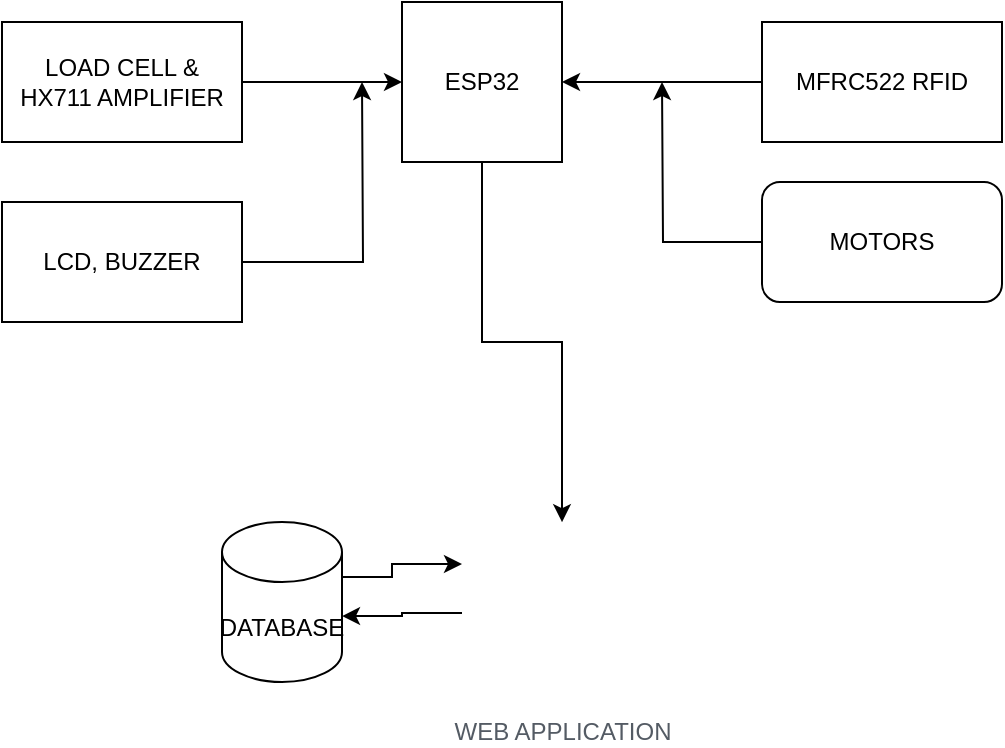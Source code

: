 <mxfile version="24.7.8">
  <diagram name="Page-1" id="mnzX3WkwDPug98Utxquo">
    <mxGraphModel dx="874" dy="558" grid="1" gridSize="10" guides="1" tooltips="1" connect="1" arrows="1" fold="1" page="1" pageScale="1" pageWidth="850" pageHeight="1100" math="0" shadow="0">
      <root>
        <mxCell id="0" />
        <mxCell id="1" parent="0" />
        <mxCell id="FbxUH1-o6mLs-0eBZnZ8-12" style="edgeStyle=orthogonalEdgeStyle;rounded=0;orthogonalLoop=1;jettySize=auto;html=1;exitX=0.5;exitY=1;exitDx=0;exitDy=0;" edge="1" parent="1" source="FbxUH1-o6mLs-0eBZnZ8-1" target="FbxUH1-o6mLs-0eBZnZ8-5">
          <mxGeometry relative="1" as="geometry" />
        </mxCell>
        <mxCell id="FbxUH1-o6mLs-0eBZnZ8-1" value="ESP32" style="whiteSpace=wrap;html=1;aspect=fixed;" vertex="1" parent="1">
          <mxGeometry x="290" y="150" width="80" height="80" as="geometry" />
        </mxCell>
        <mxCell id="FbxUH1-o6mLs-0eBZnZ8-8" style="edgeStyle=orthogonalEdgeStyle;rounded=0;orthogonalLoop=1;jettySize=auto;html=1;exitX=1;exitY=0.5;exitDx=0;exitDy=0;entryX=0;entryY=0.5;entryDx=0;entryDy=0;" edge="1" parent="1" source="FbxUH1-o6mLs-0eBZnZ8-2" target="FbxUH1-o6mLs-0eBZnZ8-1">
          <mxGeometry relative="1" as="geometry" />
        </mxCell>
        <mxCell id="FbxUH1-o6mLs-0eBZnZ8-2" value="LOAD CELL &amp;amp;&lt;div&gt;HX711 AMPLIFIER&lt;/div&gt;" style="rounded=0;whiteSpace=wrap;html=1;" vertex="1" parent="1">
          <mxGeometry x="90" y="160" width="120" height="60" as="geometry" />
        </mxCell>
        <mxCell id="FbxUH1-o6mLs-0eBZnZ8-10" style="edgeStyle=orthogonalEdgeStyle;rounded=0;orthogonalLoop=1;jettySize=auto;html=1;exitX=0;exitY=0.5;exitDx=0;exitDy=0;entryX=1;entryY=0.5;entryDx=0;entryDy=0;" edge="1" parent="1" source="FbxUH1-o6mLs-0eBZnZ8-3" target="FbxUH1-o6mLs-0eBZnZ8-1">
          <mxGeometry relative="1" as="geometry" />
        </mxCell>
        <mxCell id="FbxUH1-o6mLs-0eBZnZ8-3" value="MFRC522 RFID" style="rounded=0;whiteSpace=wrap;html=1;" vertex="1" parent="1">
          <mxGeometry x="470" y="160" width="120" height="60" as="geometry" />
        </mxCell>
        <mxCell id="FbxUH1-o6mLs-0eBZnZ8-14" style="edgeStyle=orthogonalEdgeStyle;rounded=0;orthogonalLoop=1;jettySize=auto;html=1;exitX=1;exitY=0;exitDx=0;exitDy=27.5;exitPerimeter=0;" edge="1" parent="1" source="FbxUH1-o6mLs-0eBZnZ8-4" target="FbxUH1-o6mLs-0eBZnZ8-5">
          <mxGeometry relative="1" as="geometry">
            <mxPoint x="310" y="430" as="targetPoint" />
            <Array as="points">
              <mxPoint x="285" y="438" />
              <mxPoint x="285" y="431" />
            </Array>
          </mxGeometry>
        </mxCell>
        <mxCell id="FbxUH1-o6mLs-0eBZnZ8-4" value="DATABASE" style="shape=cylinder3;whiteSpace=wrap;html=1;boundedLbl=1;backgroundOutline=1;size=15;" vertex="1" parent="1">
          <mxGeometry x="200" y="410" width="60" height="80" as="geometry" />
        </mxCell>
        <mxCell id="FbxUH1-o6mLs-0eBZnZ8-5" value="WEB APPLICATION" style="sketch=0;outlineConnect=0;gradientColor=none;fontColor=#545B64;strokeColor=none;fillColor=#FFFFFF;dashed=0;verticalLabelPosition=bottom;verticalAlign=top;align=center;html=1;fontSize=12;fontStyle=0;aspect=fixed;shape=mxgraph.aws4.illustration_desktop;pointerEvents=1;noLabel=0;" vertex="1" parent="1">
          <mxGeometry x="320" y="410" width="100" height="91" as="geometry" />
        </mxCell>
        <mxCell id="FbxUH1-o6mLs-0eBZnZ8-11" style="edgeStyle=orthogonalEdgeStyle;rounded=0;orthogonalLoop=1;jettySize=auto;html=1;exitX=0;exitY=0.5;exitDx=0;exitDy=0;" edge="1" parent="1" source="FbxUH1-o6mLs-0eBZnZ8-6">
          <mxGeometry relative="1" as="geometry">
            <mxPoint x="420" y="190" as="targetPoint" />
          </mxGeometry>
        </mxCell>
        <mxCell id="FbxUH1-o6mLs-0eBZnZ8-6" value="MOTORS" style="rounded=1;whiteSpace=wrap;html=1;" vertex="1" parent="1">
          <mxGeometry x="470" y="240" width="120" height="60" as="geometry" />
        </mxCell>
        <mxCell id="FbxUH1-o6mLs-0eBZnZ8-9" style="edgeStyle=orthogonalEdgeStyle;rounded=0;orthogonalLoop=1;jettySize=auto;html=1;exitX=1;exitY=0.5;exitDx=0;exitDy=0;" edge="1" parent="1" source="FbxUH1-o6mLs-0eBZnZ8-7">
          <mxGeometry relative="1" as="geometry">
            <mxPoint x="270" y="190" as="targetPoint" />
          </mxGeometry>
        </mxCell>
        <mxCell id="FbxUH1-o6mLs-0eBZnZ8-7" value="LCD, BUZZER" style="rounded=0;whiteSpace=wrap;html=1;" vertex="1" parent="1">
          <mxGeometry x="90" y="250" width="120" height="60" as="geometry" />
        </mxCell>
        <mxCell id="FbxUH1-o6mLs-0eBZnZ8-13" style="edgeStyle=orthogonalEdgeStyle;rounded=0;orthogonalLoop=1;jettySize=auto;html=1;entryX=1;entryY=0.588;entryDx=0;entryDy=0;entryPerimeter=0;" edge="1" parent="1" source="FbxUH1-o6mLs-0eBZnZ8-5" target="FbxUH1-o6mLs-0eBZnZ8-4">
          <mxGeometry relative="1" as="geometry" />
        </mxCell>
      </root>
    </mxGraphModel>
  </diagram>
</mxfile>

